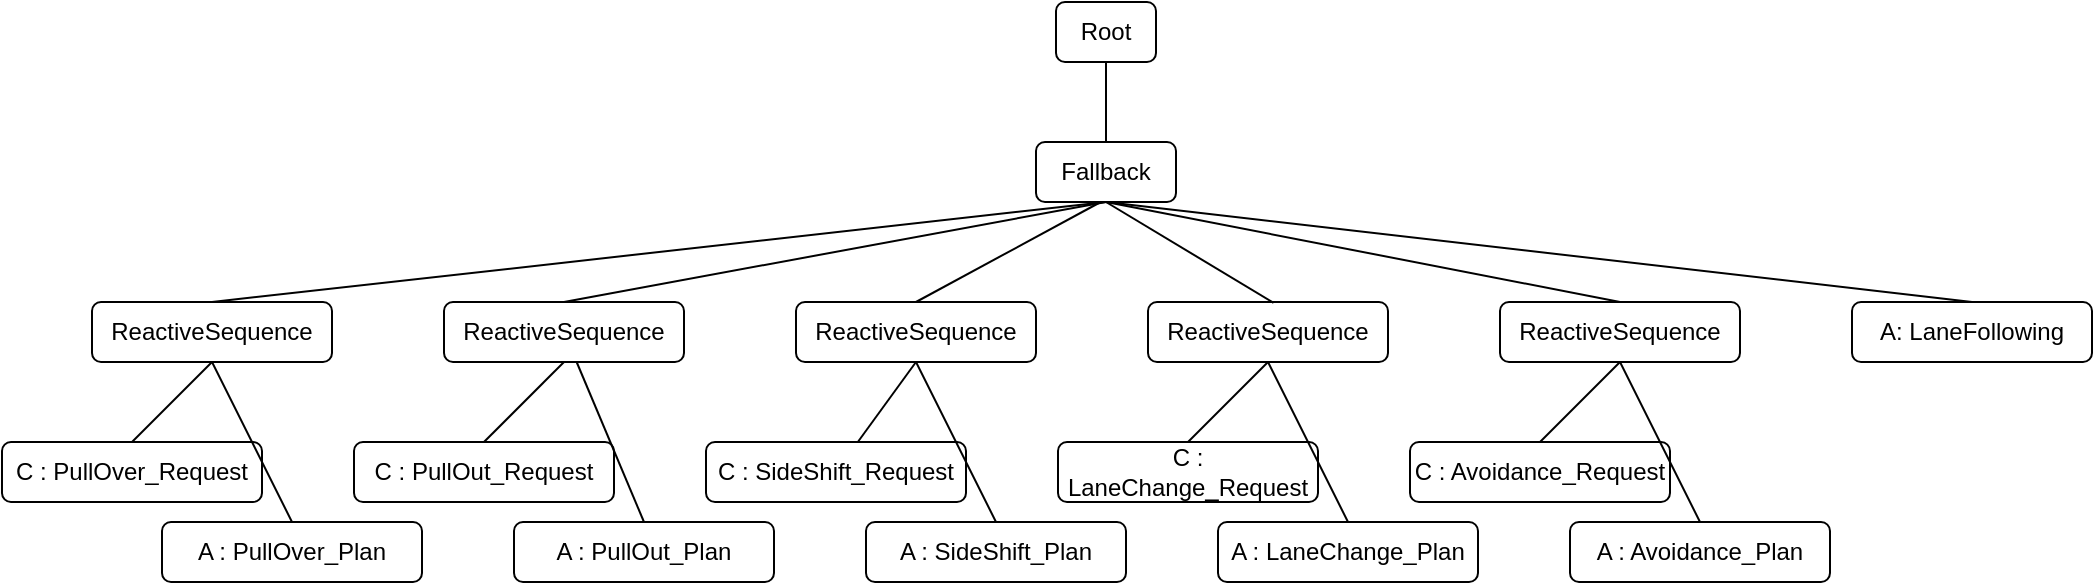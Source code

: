 <mxfile version="21.1.1" type="github">
  <diagram name="페이지-1" id="qBkM3A7DLI9kw4skXUs0">
    <mxGraphModel dx="2557" dy="765" grid="0" gridSize="10" guides="1" tooltips="1" connect="1" arrows="1" fold="1" page="1" pageScale="1" pageWidth="1169" pageHeight="827" background="none" math="0" shadow="0">
      <root>
        <mxCell id="0" />
        <mxCell id="1" parent="0" />
        <mxCell id="UMaOldq2MIBpZKO2mwzk-30" value="Root" style="rounded=1;whiteSpace=wrap;html=1;" vertex="1" parent="1">
          <mxGeometry x="-598" y="10" width="50" height="30" as="geometry" />
        </mxCell>
        <mxCell id="UMaOldq2MIBpZKO2mwzk-31" value="Fallback" style="rounded=1;whiteSpace=wrap;html=1;" vertex="1" parent="1">
          <mxGeometry x="-608" y="80" width="70" height="30" as="geometry" />
        </mxCell>
        <mxCell id="UMaOldq2MIBpZKO2mwzk-32" value="ReactiveSequence" style="rounded=1;whiteSpace=wrap;html=1;" vertex="1" parent="1">
          <mxGeometry x="-1080" y="160" width="120" height="30" as="geometry" />
        </mxCell>
        <mxCell id="UMaOldq2MIBpZKO2mwzk-35" value="ReactiveSequence" style="rounded=1;whiteSpace=wrap;html=1;" vertex="1" parent="1">
          <mxGeometry x="-904" y="160" width="120" height="30" as="geometry" />
        </mxCell>
        <mxCell id="UMaOldq2MIBpZKO2mwzk-36" value="ReactiveSequence" style="rounded=1;whiteSpace=wrap;html=1;" vertex="1" parent="1">
          <mxGeometry x="-728" y="160" width="120" height="30" as="geometry" />
        </mxCell>
        <mxCell id="UMaOldq2MIBpZKO2mwzk-37" value="ReactiveSequence" style="rounded=1;whiteSpace=wrap;html=1;" vertex="1" parent="1">
          <mxGeometry x="-552" y="160" width="120" height="30" as="geometry" />
        </mxCell>
        <mxCell id="UMaOldq2MIBpZKO2mwzk-38" value="ReactiveSequence" style="rounded=1;whiteSpace=wrap;html=1;" vertex="1" parent="1">
          <mxGeometry x="-376" y="160" width="120" height="30" as="geometry" />
        </mxCell>
        <mxCell id="UMaOldq2MIBpZKO2mwzk-39" value="A: LaneFollowing" style="rounded=1;whiteSpace=wrap;html=1;" vertex="1" parent="1">
          <mxGeometry x="-200" y="160" width="120" height="30" as="geometry" />
        </mxCell>
        <mxCell id="UMaOldq2MIBpZKO2mwzk-41" value="" style="endArrow=none;html=1;rounded=0;entryX=0.5;entryY=1;entryDx=0;entryDy=0;exitX=0.5;exitY=0;exitDx=0;exitDy=0;" edge="1" parent="1" source="UMaOldq2MIBpZKO2mwzk-35" target="UMaOldq2MIBpZKO2mwzk-31">
          <mxGeometry width="50" height="50" relative="1" as="geometry">
            <mxPoint x="-690" y="110" as="sourcePoint" />
            <mxPoint x="-640" y="60" as="targetPoint" />
          </mxGeometry>
        </mxCell>
        <mxCell id="UMaOldq2MIBpZKO2mwzk-42" value="" style="endArrow=none;html=1;rounded=0;entryX=0.5;entryY=1;entryDx=0;entryDy=0;exitX=0.5;exitY=0;exitDx=0;exitDy=0;" edge="1" parent="1" source="UMaOldq2MIBpZKO2mwzk-32" target="UMaOldq2MIBpZKO2mwzk-31">
          <mxGeometry width="50" height="50" relative="1" as="geometry">
            <mxPoint x="-690" y="110" as="sourcePoint" />
            <mxPoint x="-640" y="60" as="targetPoint" />
          </mxGeometry>
        </mxCell>
        <mxCell id="UMaOldq2MIBpZKO2mwzk-43" value="" style="endArrow=none;html=1;rounded=0;entryX=0.5;entryY=1;entryDx=0;entryDy=0;exitX=0.5;exitY=0;exitDx=0;exitDy=0;" edge="1" parent="1" source="UMaOldq2MIBpZKO2mwzk-31" target="UMaOldq2MIBpZKO2mwzk-30">
          <mxGeometry width="50" height="50" relative="1" as="geometry">
            <mxPoint x="-638" y="100" as="sourcePoint" />
            <mxPoint x="-588" y="50" as="targetPoint" />
          </mxGeometry>
        </mxCell>
        <mxCell id="UMaOldq2MIBpZKO2mwzk-44" value="" style="endArrow=none;html=1;rounded=0;exitX=0.5;exitY=0;exitDx=0;exitDy=0;entryX=0.462;entryY=1;entryDx=0;entryDy=0;entryPerimeter=0;" edge="1" parent="1" source="UMaOldq2MIBpZKO2mwzk-36" target="UMaOldq2MIBpZKO2mwzk-31">
          <mxGeometry width="50" height="50" relative="1" as="geometry">
            <mxPoint x="-670" y="170" as="sourcePoint" />
            <mxPoint x="-620" y="120" as="targetPoint" />
          </mxGeometry>
        </mxCell>
        <mxCell id="UMaOldq2MIBpZKO2mwzk-45" value="" style="endArrow=none;html=1;rounded=0;entryX=0.523;entryY=0.013;entryDx=0;entryDy=0;entryPerimeter=0;exitX=0.5;exitY=1;exitDx=0;exitDy=0;" edge="1" parent="1" source="UMaOldq2MIBpZKO2mwzk-31" target="UMaOldq2MIBpZKO2mwzk-37">
          <mxGeometry width="50" height="50" relative="1" as="geometry">
            <mxPoint x="-630" y="120" as="sourcePoint" />
            <mxPoint x="-580" y="80" as="targetPoint" />
          </mxGeometry>
        </mxCell>
        <mxCell id="UMaOldq2MIBpZKO2mwzk-46" value="" style="endArrow=none;html=1;rounded=0;entryX=0.5;entryY=0;entryDx=0;entryDy=0;exitX=0.5;exitY=1;exitDx=0;exitDy=0;" edge="1" parent="1" source="UMaOldq2MIBpZKO2mwzk-31" target="UMaOldq2MIBpZKO2mwzk-38">
          <mxGeometry width="50" height="50" relative="1" as="geometry">
            <mxPoint x="-630" y="130" as="sourcePoint" />
            <mxPoint x="-580" y="80" as="targetPoint" />
          </mxGeometry>
        </mxCell>
        <mxCell id="UMaOldq2MIBpZKO2mwzk-47" value="" style="endArrow=none;html=1;rounded=0;entryX=0.5;entryY=0;entryDx=0;entryDy=0;exitX=0.5;exitY=1;exitDx=0;exitDy=0;" edge="1" parent="1" source="UMaOldq2MIBpZKO2mwzk-31" target="UMaOldq2MIBpZKO2mwzk-39">
          <mxGeometry width="50" height="50" relative="1" as="geometry">
            <mxPoint x="-630" y="120" as="sourcePoint" />
            <mxPoint x="-460" y="130" as="targetPoint" />
          </mxGeometry>
        </mxCell>
        <mxCell id="UMaOldq2MIBpZKO2mwzk-48" value="" style="endArrow=none;html=1;rounded=0;entryX=0.5;entryY=0;entryDx=0;entryDy=0;exitX=0.5;exitY=1;exitDx=0;exitDy=0;" edge="1" parent="1" source="UMaOldq2MIBpZKO2mwzk-32" target="UMaOldq2MIBpZKO2mwzk-49">
          <mxGeometry width="50" height="50" relative="1" as="geometry">
            <mxPoint x="-680" y="230" as="sourcePoint" />
            <mxPoint x="-630" y="180" as="targetPoint" />
          </mxGeometry>
        </mxCell>
        <mxCell id="UMaOldq2MIBpZKO2mwzk-49" value="C : PullOver_Request" style="rounded=1;whiteSpace=wrap;html=1;" vertex="1" parent="1">
          <mxGeometry x="-1125" y="230" width="130" height="30" as="geometry" />
        </mxCell>
        <mxCell id="UMaOldq2MIBpZKO2mwzk-51" value="A : PullOver_Plan" style="rounded=1;whiteSpace=wrap;html=1;" vertex="1" parent="1">
          <mxGeometry x="-1045" y="270" width="130" height="30" as="geometry" />
        </mxCell>
        <mxCell id="UMaOldq2MIBpZKO2mwzk-52" value="" style="endArrow=none;html=1;rounded=0;entryX=0.5;entryY=0;entryDx=0;entryDy=0;exitX=0.5;exitY=1;exitDx=0;exitDy=0;" edge="1" parent="1" source="UMaOldq2MIBpZKO2mwzk-32" target="UMaOldq2MIBpZKO2mwzk-51">
          <mxGeometry width="50" height="50" relative="1" as="geometry">
            <mxPoint x="-960" y="190" as="sourcePoint" />
            <mxPoint x="-1085" y="320" as="targetPoint" />
          </mxGeometry>
        </mxCell>
        <mxCell id="UMaOldq2MIBpZKO2mwzk-55" value="C : PullOut_Request" style="rounded=1;whiteSpace=wrap;html=1;" vertex="1" parent="1">
          <mxGeometry x="-949" y="230" width="130" height="30" as="geometry" />
        </mxCell>
        <mxCell id="UMaOldq2MIBpZKO2mwzk-56" value="A : PullOut_Plan" style="rounded=1;whiteSpace=wrap;html=1;" vertex="1" parent="1">
          <mxGeometry x="-869" y="270" width="130" height="30" as="geometry" />
        </mxCell>
        <mxCell id="UMaOldq2MIBpZKO2mwzk-57" value="C : SideShift_Request" style="rounded=1;whiteSpace=wrap;html=1;" vertex="1" parent="1">
          <mxGeometry x="-773" y="230" width="130" height="30" as="geometry" />
        </mxCell>
        <mxCell id="UMaOldq2MIBpZKO2mwzk-58" value="A : SideShift_Plan" style="rounded=1;whiteSpace=wrap;html=1;" vertex="1" parent="1">
          <mxGeometry x="-693" y="270" width="130" height="30" as="geometry" />
        </mxCell>
        <mxCell id="UMaOldq2MIBpZKO2mwzk-59" value="" style="endArrow=none;html=1;rounded=0;entryX=0.5;entryY=0;entryDx=0;entryDy=0;exitX=0.5;exitY=1;exitDx=0;exitDy=0;" edge="1" parent="1" source="UMaOldq2MIBpZKO2mwzk-35" target="UMaOldq2MIBpZKO2mwzk-55">
          <mxGeometry width="50" height="50" relative="1" as="geometry">
            <mxPoint x="-839" y="200" as="sourcePoint" />
            <mxPoint x="-904" y="240" as="targetPoint" />
          </mxGeometry>
        </mxCell>
        <mxCell id="UMaOldq2MIBpZKO2mwzk-60" value="" style="endArrow=none;html=1;rounded=0;entryX=0.5;entryY=0;entryDx=0;entryDy=0;" edge="1" parent="1" source="UMaOldq2MIBpZKO2mwzk-35" target="UMaOldq2MIBpZKO2mwzk-56">
          <mxGeometry width="50" height="50" relative="1" as="geometry">
            <mxPoint x="-840" y="190" as="sourcePoint" />
            <mxPoint x="-825" y="270" as="targetPoint" />
          </mxGeometry>
        </mxCell>
        <mxCell id="UMaOldq2MIBpZKO2mwzk-61" value="" style="endArrow=none;html=1;rounded=0;exitX=0.5;exitY=1;exitDx=0;exitDy=0;" edge="1" parent="1" source="UMaOldq2MIBpZKO2mwzk-36" target="UMaOldq2MIBpZKO2mwzk-57">
          <mxGeometry width="50" height="50" relative="1" as="geometry">
            <mxPoint x="-834" y="200" as="sourcePoint" />
            <mxPoint x="-874" y="240" as="targetPoint" />
          </mxGeometry>
        </mxCell>
        <mxCell id="UMaOldq2MIBpZKO2mwzk-62" value="" style="endArrow=none;html=1;rounded=0;exitX=0.5;exitY=1;exitDx=0;exitDy=0;entryX=0.5;entryY=0;entryDx=0;entryDy=0;" edge="1" parent="1" source="UMaOldq2MIBpZKO2mwzk-36" target="UMaOldq2MIBpZKO2mwzk-58">
          <mxGeometry width="50" height="50" relative="1" as="geometry">
            <mxPoint x="-658" y="200" as="sourcePoint" />
            <mxPoint x="-687" y="240" as="targetPoint" />
          </mxGeometry>
        </mxCell>
        <mxCell id="UMaOldq2MIBpZKO2mwzk-63" value="C : LaneChange_Request" style="rounded=1;whiteSpace=wrap;html=1;" vertex="1" parent="1">
          <mxGeometry x="-597" y="230" width="130" height="30" as="geometry" />
        </mxCell>
        <mxCell id="UMaOldq2MIBpZKO2mwzk-64" value="A : LaneChange_Plan" style="rounded=1;whiteSpace=wrap;html=1;" vertex="1" parent="1">
          <mxGeometry x="-517" y="270" width="130" height="30" as="geometry" />
        </mxCell>
        <mxCell id="UMaOldq2MIBpZKO2mwzk-65" value="" style="endArrow=none;html=1;rounded=0;exitX=0.5;exitY=1;exitDx=0;exitDy=0;entryX=0.5;entryY=0;entryDx=0;entryDy=0;" edge="1" parent="1" source="UMaOldq2MIBpZKO2mwzk-37" target="UMaOldq2MIBpZKO2mwzk-63">
          <mxGeometry width="50" height="50" relative="1" as="geometry">
            <mxPoint x="-658" y="200" as="sourcePoint" />
            <mxPoint x="-687" y="240" as="targetPoint" />
          </mxGeometry>
        </mxCell>
        <mxCell id="UMaOldq2MIBpZKO2mwzk-66" value="" style="endArrow=none;html=1;rounded=0;exitX=0.5;exitY=1;exitDx=0;exitDy=0;entryX=0.5;entryY=0;entryDx=0;entryDy=0;" edge="1" parent="1" source="UMaOldq2MIBpZKO2mwzk-37" target="UMaOldq2MIBpZKO2mwzk-64">
          <mxGeometry width="50" height="50" relative="1" as="geometry">
            <mxPoint x="-482" y="200" as="sourcePoint" />
            <mxPoint x="-522" y="240" as="targetPoint" />
          </mxGeometry>
        </mxCell>
        <mxCell id="UMaOldq2MIBpZKO2mwzk-67" value="C : Avoidance_Request" style="rounded=1;whiteSpace=wrap;html=1;" vertex="1" parent="1">
          <mxGeometry x="-421" y="230" width="130" height="30" as="geometry" />
        </mxCell>
        <mxCell id="UMaOldq2MIBpZKO2mwzk-68" value="A : Avoidance_Plan" style="rounded=1;whiteSpace=wrap;html=1;" vertex="1" parent="1">
          <mxGeometry x="-341" y="270" width="130" height="30" as="geometry" />
        </mxCell>
        <mxCell id="UMaOldq2MIBpZKO2mwzk-69" value="" style="endArrow=none;html=1;rounded=0;exitX=0.5;exitY=1;exitDx=0;exitDy=0;entryX=0.5;entryY=0;entryDx=0;entryDy=0;" edge="1" parent="1" source="UMaOldq2MIBpZKO2mwzk-38" target="UMaOldq2MIBpZKO2mwzk-67">
          <mxGeometry width="50" height="50" relative="1" as="geometry">
            <mxPoint x="-482" y="200" as="sourcePoint" />
            <mxPoint x="-522" y="240" as="targetPoint" />
          </mxGeometry>
        </mxCell>
        <mxCell id="UMaOldq2MIBpZKO2mwzk-70" value="" style="endArrow=none;html=1;rounded=0;exitX=0.5;exitY=1;exitDx=0;exitDy=0;entryX=0.5;entryY=0;entryDx=0;entryDy=0;" edge="1" parent="1" source="UMaOldq2MIBpZKO2mwzk-38" target="UMaOldq2MIBpZKO2mwzk-68">
          <mxGeometry width="50" height="50" relative="1" as="geometry">
            <mxPoint x="-306" y="200" as="sourcePoint" />
            <mxPoint x="-355" y="240" as="targetPoint" />
          </mxGeometry>
        </mxCell>
      </root>
    </mxGraphModel>
  </diagram>
</mxfile>
